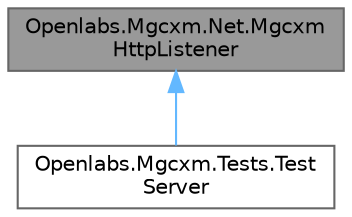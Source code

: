 digraph "Openlabs.Mgcxm.Net.MgcxmHttpListener"
{
 // LATEX_PDF_SIZE
  bgcolor="transparent";
  edge [fontname=Helvetica,fontsize=10,labelfontname=Helvetica,labelfontsize=10];
  node [fontname=Helvetica,fontsize=10,shape=box,height=0.2,width=0.4];
  Node1 [id="Node000001",label="Openlabs.Mgcxm.Net.Mgcxm\lHttpListener",height=0.2,width=0.4,color="gray40", fillcolor="grey60", style="filled", fontcolor="black",tooltip="Represents an HTTP listener for MgcxmSocketListener."];
  Node1 -> Node2 [id="edge3_Node000001_Node000002",dir="back",color="steelblue1",style="solid",tooltip=" "];
  Node2 [id="Node000002",label="Openlabs.Mgcxm.Tests.Test\lServer",height=0.2,width=0.4,color="gray40", fillcolor="white", style="filled",URL="$class_openlabs_1_1_mgcxm_1_1_tests_1_1_test_server.html",tooltip=" "];
}
